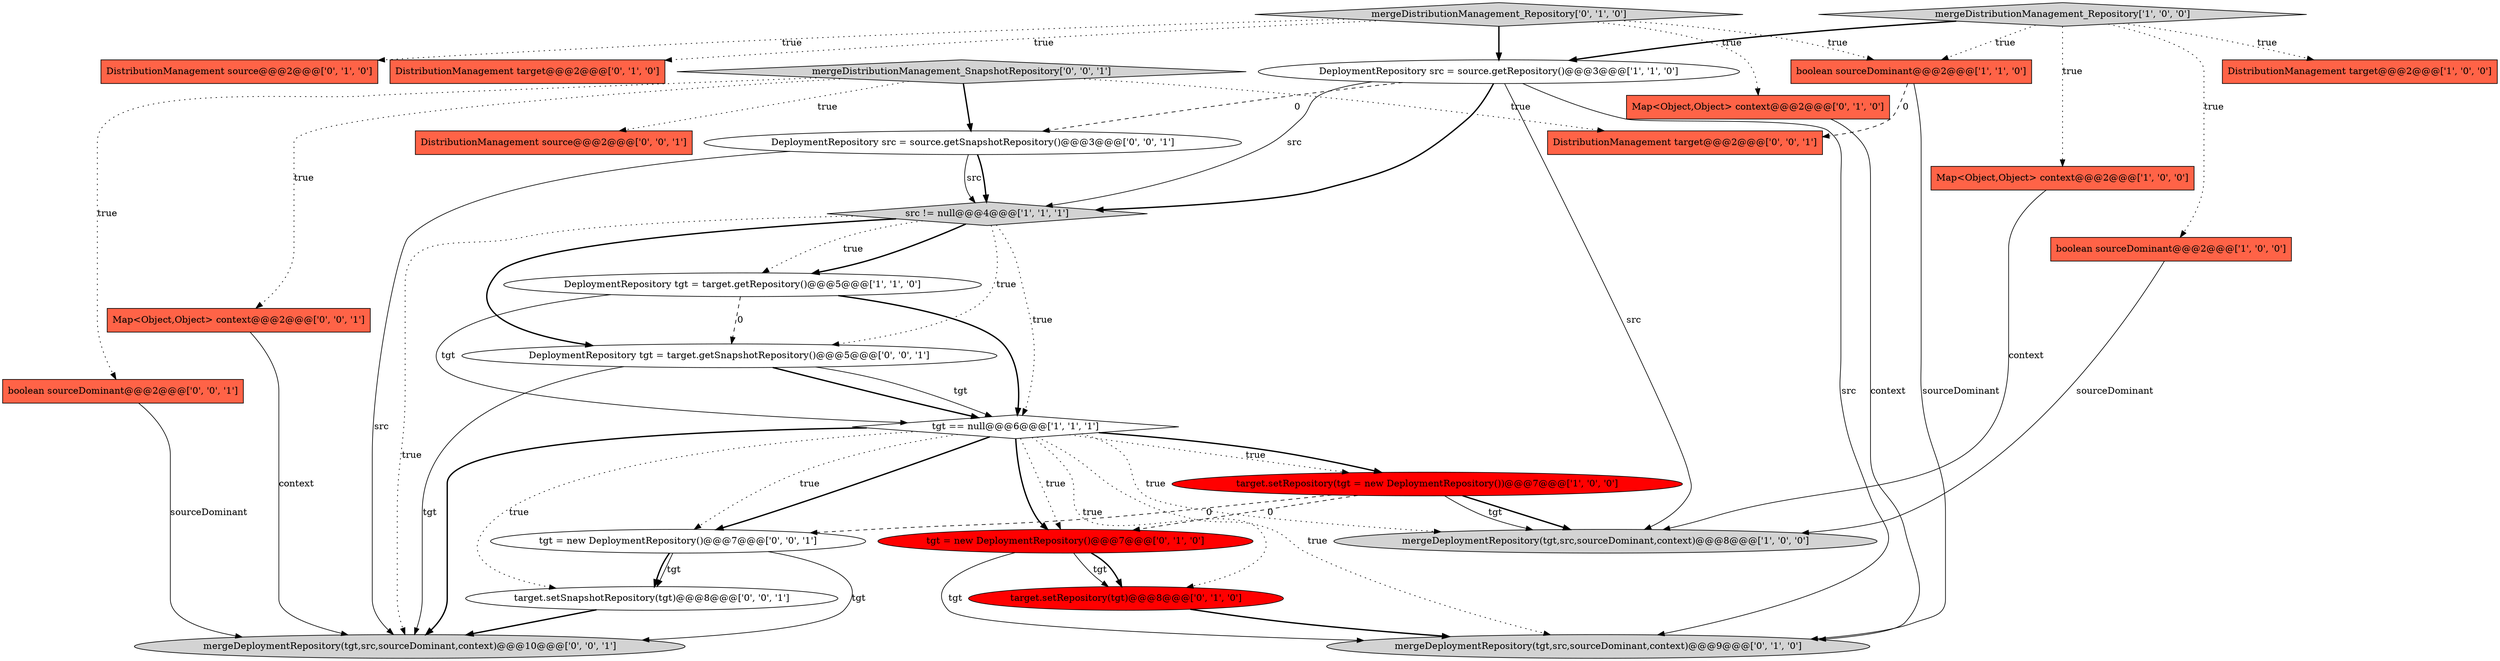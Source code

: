 digraph {
20 [style = filled, label = "mergeDistributionManagement_SnapshotRepository['0', '0', '1']", fillcolor = lightgray, shape = diamond image = "AAA0AAABBB3BBB"];
25 [style = filled, label = "target.setSnapshotRepository(tgt)@@@8@@@['0', '0', '1']", fillcolor = white, shape = ellipse image = "AAA0AAABBB3BBB"];
3 [style = filled, label = "src != null@@@4@@@['1', '1', '1']", fillcolor = lightgray, shape = diamond image = "AAA0AAABBB1BBB"];
13 [style = filled, label = "Map<Object,Object> context@@@2@@@['0', '1', '0']", fillcolor = tomato, shape = box image = "AAA0AAABBB2BBB"];
9 [style = filled, label = "Map<Object,Object> context@@@2@@@['1', '0', '0']", fillcolor = tomato, shape = box image = "AAA0AAABBB1BBB"];
16 [style = filled, label = "DistributionManagement source@@@2@@@['0', '1', '0']", fillcolor = tomato, shape = box image = "AAA0AAABBB2BBB"];
24 [style = filled, label = "mergeDeploymentRepository(tgt,src,sourceDominant,context)@@@10@@@['0', '0', '1']", fillcolor = lightgray, shape = ellipse image = "AAA0AAABBB3BBB"];
4 [style = filled, label = "target.setRepository(tgt = new DeploymentRepository())@@@7@@@['1', '0', '0']", fillcolor = red, shape = ellipse image = "AAA1AAABBB1BBB"];
8 [style = filled, label = "DeploymentRepository tgt = target.getRepository()@@@5@@@['1', '1', '0']", fillcolor = white, shape = ellipse image = "AAA0AAABBB1BBB"];
26 [style = filled, label = "DistributionManagement target@@@2@@@['0', '0', '1']", fillcolor = tomato, shape = box image = "AAA0AAABBB3BBB"];
21 [style = filled, label = "DistributionManagement source@@@2@@@['0', '0', '1']", fillcolor = tomato, shape = box image = "AAA0AAABBB3BBB"];
0 [style = filled, label = "tgt == null@@@6@@@['1', '1', '1']", fillcolor = white, shape = diamond image = "AAA0AAABBB1BBB"];
15 [style = filled, label = "mergeDeploymentRepository(tgt,src,sourceDominant,context)@@@9@@@['0', '1', '0']", fillcolor = lightgray, shape = ellipse image = "AAA0AAABBB2BBB"];
17 [style = filled, label = "target.setRepository(tgt)@@@8@@@['0', '1', '0']", fillcolor = red, shape = ellipse image = "AAA1AAABBB2BBB"];
22 [style = filled, label = "Map<Object,Object> context@@@2@@@['0', '0', '1']", fillcolor = tomato, shape = box image = "AAA0AAABBB3BBB"];
23 [style = filled, label = "tgt = new DeploymentRepository()@@@7@@@['0', '0', '1']", fillcolor = white, shape = ellipse image = "AAA0AAABBB3BBB"];
2 [style = filled, label = "DistributionManagement target@@@2@@@['1', '0', '0']", fillcolor = tomato, shape = box image = "AAA0AAABBB1BBB"];
12 [style = filled, label = "mergeDistributionManagement_Repository['0', '1', '0']", fillcolor = lightgray, shape = diamond image = "AAA0AAABBB2BBB"];
11 [style = filled, label = "tgt = new DeploymentRepository()@@@7@@@['0', '1', '0']", fillcolor = red, shape = ellipse image = "AAA1AAABBB2BBB"];
1 [style = filled, label = "mergeDistributionManagement_Repository['1', '0', '0']", fillcolor = lightgray, shape = diamond image = "AAA0AAABBB1BBB"];
27 [style = filled, label = "DeploymentRepository tgt = target.getSnapshotRepository()@@@5@@@['0', '0', '1']", fillcolor = white, shape = ellipse image = "AAA0AAABBB3BBB"];
10 [style = filled, label = "boolean sourceDominant@@@2@@@['1', '1', '0']", fillcolor = tomato, shape = box image = "AAA0AAABBB1BBB"];
6 [style = filled, label = "mergeDeploymentRepository(tgt,src,sourceDominant,context)@@@8@@@['1', '0', '0']", fillcolor = lightgray, shape = ellipse image = "AAA0AAABBB1BBB"];
19 [style = filled, label = "DeploymentRepository src = source.getSnapshotRepository()@@@3@@@['0', '0', '1']", fillcolor = white, shape = ellipse image = "AAA0AAABBB3BBB"];
18 [style = filled, label = "boolean sourceDominant@@@2@@@['0', '0', '1']", fillcolor = tomato, shape = box image = "AAA0AAABBB3BBB"];
14 [style = filled, label = "DistributionManagement target@@@2@@@['0', '1', '0']", fillcolor = tomato, shape = box image = "AAA0AAABBB2BBB"];
5 [style = filled, label = "DeploymentRepository src = source.getRepository()@@@3@@@['1', '1', '0']", fillcolor = white, shape = ellipse image = "AAA0AAABBB1BBB"];
7 [style = filled, label = "boolean sourceDominant@@@2@@@['1', '0', '0']", fillcolor = tomato, shape = box image = "AAA0AAABBB1BBB"];
1->5 [style = bold, label=""];
5->3 [style = bold, label=""];
23->25 [style = bold, label=""];
11->15 [style = solid, label="tgt"];
1->10 [style = dotted, label="true"];
12->5 [style = bold, label=""];
27->0 [style = bold, label=""];
11->17 [style = solid, label="tgt"];
4->6 [style = bold, label=""];
0->15 [style = dotted, label="true"];
22->24 [style = solid, label="context"];
0->4 [style = dotted, label="true"];
8->0 [style = solid, label="tgt"];
20->26 [style = dotted, label="true"];
27->0 [style = solid, label="tgt"];
0->11 [style = bold, label=""];
19->3 [style = solid, label="src"];
20->21 [style = dotted, label="true"];
27->24 [style = solid, label="tgt"];
7->6 [style = solid, label="sourceDominant"];
4->6 [style = solid, label="tgt"];
5->6 [style = solid, label="src"];
5->15 [style = solid, label="src"];
18->24 [style = solid, label="sourceDominant"];
0->6 [style = dotted, label="true"];
0->25 [style = dotted, label="true"];
3->24 [style = dotted, label="true"];
3->27 [style = bold, label=""];
9->6 [style = solid, label="context"];
1->7 [style = dotted, label="true"];
8->0 [style = bold, label=""];
5->3 [style = solid, label="src"];
3->27 [style = dotted, label="true"];
25->24 [style = bold, label=""];
12->14 [style = dotted, label="true"];
12->13 [style = dotted, label="true"];
10->26 [style = dashed, label="0"];
0->23 [style = bold, label=""];
12->10 [style = dotted, label="true"];
12->16 [style = dotted, label="true"];
0->4 [style = bold, label=""];
3->8 [style = bold, label=""];
0->24 [style = bold, label=""];
1->9 [style = dotted, label="true"];
17->15 [style = bold, label=""];
3->0 [style = dotted, label="true"];
23->25 [style = solid, label="tgt"];
10->15 [style = solid, label="sourceDominant"];
20->18 [style = dotted, label="true"];
11->17 [style = bold, label=""];
0->17 [style = dotted, label="true"];
8->27 [style = dashed, label="0"];
0->23 [style = dotted, label="true"];
20->22 [style = dotted, label="true"];
4->11 [style = dashed, label="0"];
1->2 [style = dotted, label="true"];
20->19 [style = bold, label=""];
3->8 [style = dotted, label="true"];
0->11 [style = dotted, label="true"];
5->19 [style = dashed, label="0"];
19->3 [style = bold, label=""];
23->24 [style = solid, label="tgt"];
4->23 [style = dashed, label="0"];
19->24 [style = solid, label="src"];
13->15 [style = solid, label="context"];
}
